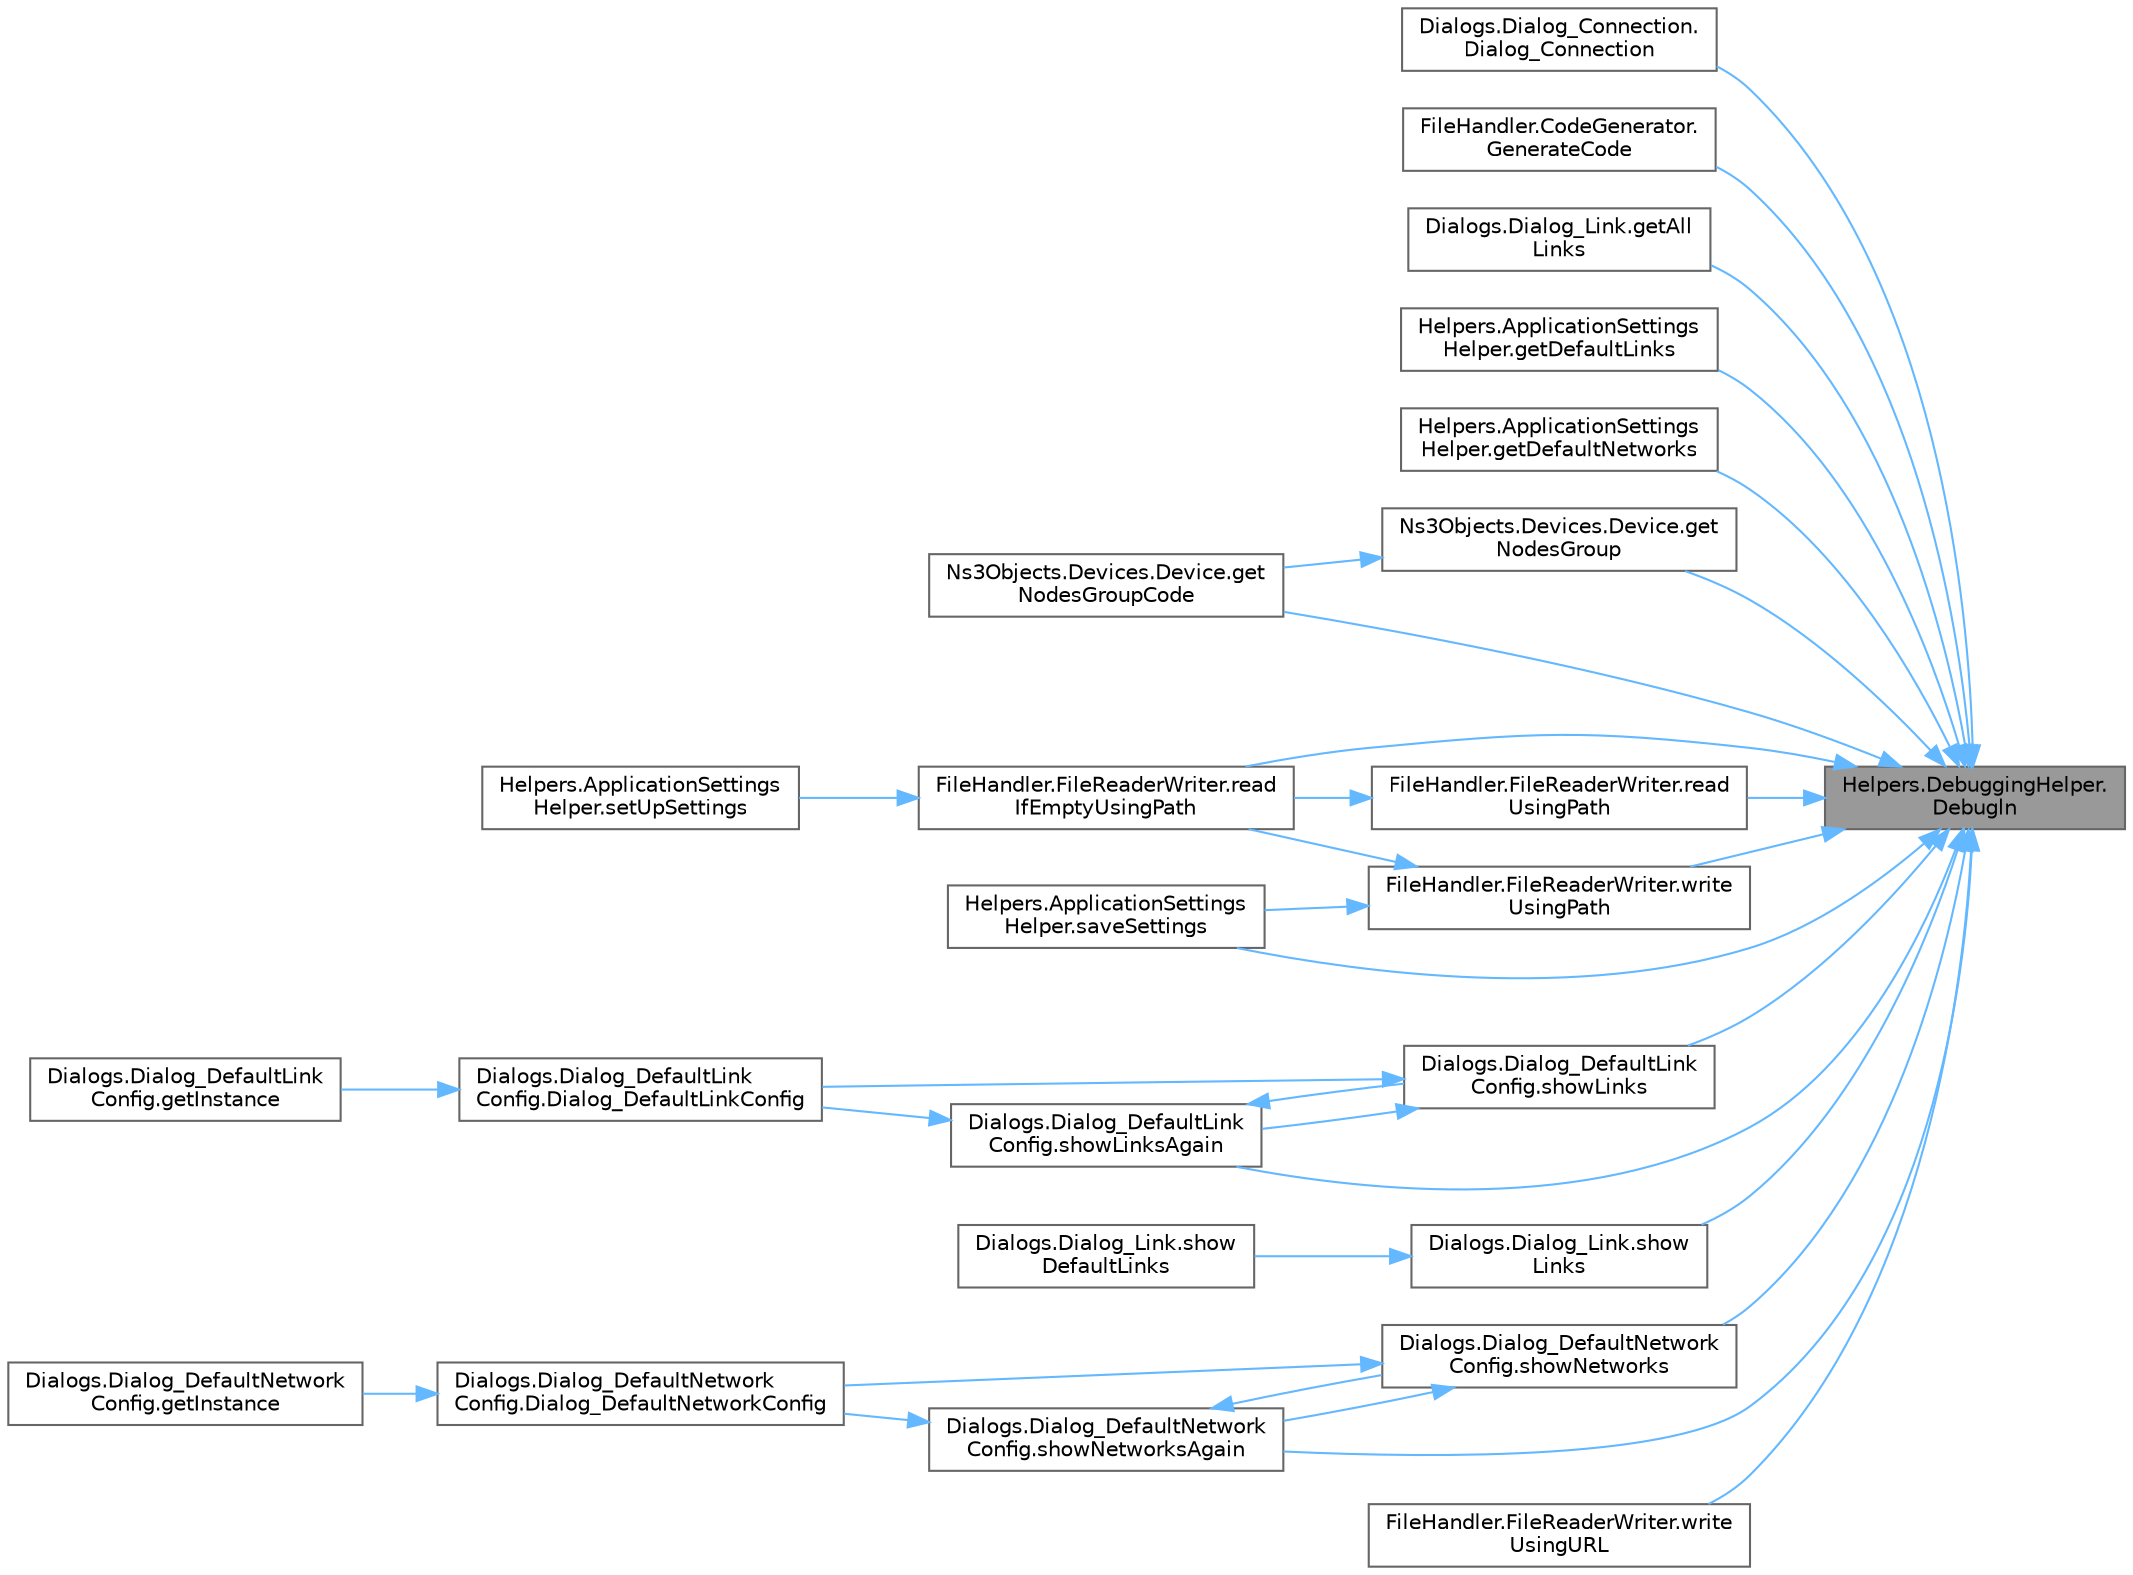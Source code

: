 digraph "Helpers.DebuggingHelper.Debugln"
{
 // LATEX_PDF_SIZE
  bgcolor="transparent";
  edge [fontname=Helvetica,fontsize=10,labelfontname=Helvetica,labelfontsize=10];
  node [fontname=Helvetica,fontsize=10,shape=box,height=0.2,width=0.4];
  rankdir="RL";
  Node1 [id="Node000001",label="Helpers.DebuggingHelper.\lDebugln",height=0.2,width=0.4,color="gray40", fillcolor="grey60", style="filled", fontcolor="black",tooltip=" "];
  Node1 -> Node2 [id="edge1_Node000001_Node000002",dir="back",color="steelblue1",style="solid",tooltip=" "];
  Node2 [id="Node000002",label="Dialogs.Dialog_Connection.\lDialog_Connection",height=0.2,width=0.4,color="grey40", fillcolor="white", style="filled",URL="$class_dialogs_1_1_dialog___connection.html#a8c9b04a74820dade24aadfa728db7855",tooltip=" "];
  Node1 -> Node3 [id="edge2_Node000001_Node000003",dir="back",color="steelblue1",style="solid",tooltip=" "];
  Node3 [id="Node000003",label="FileHandler.CodeGenerator.\lGenerateCode",height=0.2,width=0.4,color="grey40", fillcolor="white", style="filled",URL="$class_file_handler_1_1_code_generator.html#a41079435617792a627b6ec398706aea0",tooltip=" "];
  Node1 -> Node4 [id="edge3_Node000001_Node000004",dir="back",color="steelblue1",style="solid",tooltip=" "];
  Node4 [id="Node000004",label="Dialogs.Dialog_Link.getAll\lLinks",height=0.2,width=0.4,color="grey40", fillcolor="white", style="filled",URL="$class_dialogs_1_1_dialog___link.html#a31e8312a5d13667f5eaa2c412b197c15",tooltip=" "];
  Node1 -> Node5 [id="edge4_Node000001_Node000005",dir="back",color="steelblue1",style="solid",tooltip=" "];
  Node5 [id="Node000005",label="Helpers.ApplicationSettings\lHelper.getDefaultLinks",height=0.2,width=0.4,color="grey40", fillcolor="white", style="filled",URL="$class_helpers_1_1_application_settings_helper.html#a736c55635566abd2a0b58571711a1b85",tooltip=" "];
  Node1 -> Node6 [id="edge5_Node000001_Node000006",dir="back",color="steelblue1",style="solid",tooltip=" "];
  Node6 [id="Node000006",label="Helpers.ApplicationSettings\lHelper.getDefaultNetworks",height=0.2,width=0.4,color="grey40", fillcolor="white", style="filled",URL="$class_helpers_1_1_application_settings_helper.html#a2aec459f943400284998fa216c629993",tooltip=" "];
  Node1 -> Node7 [id="edge6_Node000001_Node000007",dir="back",color="steelblue1",style="solid",tooltip=" "];
  Node7 [id="Node000007",label="Ns3Objects.Devices.Device.get\lNodesGroup",height=0.2,width=0.4,color="grey40", fillcolor="white", style="filled",URL="$class_ns3_objects_1_1_devices_1_1_device.html#ad11cd6c0a48b0a53db8fca9936ebda30",tooltip=" "];
  Node7 -> Node8 [id="edge7_Node000007_Node000008",dir="back",color="steelblue1",style="solid",tooltip=" "];
  Node8 [id="Node000008",label="Ns3Objects.Devices.Device.get\lNodesGroupCode",height=0.2,width=0.4,color="grey40", fillcolor="white", style="filled",URL="$class_ns3_objects_1_1_devices_1_1_device.html#a5f8e478fa9015f6ef1e6d149c764b4b4",tooltip=" "];
  Node1 -> Node8 [id="edge8_Node000001_Node000008",dir="back",color="steelblue1",style="solid",tooltip=" "];
  Node1 -> Node9 [id="edge9_Node000001_Node000009",dir="back",color="steelblue1",style="solid",tooltip=" "];
  Node9 [id="Node000009",label="FileHandler.FileReaderWriter.read\lIfEmptyUsingPath",height=0.2,width=0.4,color="grey40", fillcolor="white", style="filled",URL="$class_file_handler_1_1_file_reader_writer.html#ad90a902a5382baf3aedb462b5012c870",tooltip=" "];
  Node9 -> Node10 [id="edge10_Node000009_Node000010",dir="back",color="steelblue1",style="solid",tooltip=" "];
  Node10 [id="Node000010",label="Helpers.ApplicationSettings\lHelper.setUpSettings",height=0.2,width=0.4,color="grey40", fillcolor="white", style="filled",URL="$class_helpers_1_1_application_settings_helper.html#a6ec4da44b439b40a435225a556c3e7de",tooltip=" "];
  Node1 -> Node11 [id="edge11_Node000001_Node000011",dir="back",color="steelblue1",style="solid",tooltip=" "];
  Node11 [id="Node000011",label="FileHandler.FileReaderWriter.read\lUsingPath",height=0.2,width=0.4,color="grey40", fillcolor="white", style="filled",URL="$class_file_handler_1_1_file_reader_writer.html#a666bad00402425600c8859afe66f9266",tooltip=" "];
  Node11 -> Node9 [id="edge12_Node000011_Node000009",dir="back",color="steelblue1",style="solid",tooltip=" "];
  Node1 -> Node12 [id="edge13_Node000001_Node000012",dir="back",color="steelblue1",style="solid",tooltip=" "];
  Node12 [id="Node000012",label="Helpers.ApplicationSettings\lHelper.saveSettings",height=0.2,width=0.4,color="grey40", fillcolor="white", style="filled",URL="$class_helpers_1_1_application_settings_helper.html#aad3e2f5464a5e3ad5de4e96f4a5af5e1",tooltip=" "];
  Node1 -> Node13 [id="edge14_Node000001_Node000013",dir="back",color="steelblue1",style="solid",tooltip=" "];
  Node13 [id="Node000013",label="Dialogs.Dialog_DefaultLink\lConfig.showLinks",height=0.2,width=0.4,color="grey40", fillcolor="white", style="filled",URL="$class_dialogs_1_1_dialog___default_link_config.html#afa196cada62edbc92744f388fe3fd074",tooltip=" "];
  Node13 -> Node14 [id="edge15_Node000013_Node000014",dir="back",color="steelblue1",style="solid",tooltip=" "];
  Node14 [id="Node000014",label="Dialogs.Dialog_DefaultLink\lConfig.Dialog_DefaultLinkConfig",height=0.2,width=0.4,color="grey40", fillcolor="white", style="filled",URL="$class_dialogs_1_1_dialog___default_link_config.html#a01d6bfb6d8c765973f018f3f0de6c5e5",tooltip=" "];
  Node14 -> Node15 [id="edge16_Node000014_Node000015",dir="back",color="steelblue1",style="solid",tooltip=" "];
  Node15 [id="Node000015",label="Dialogs.Dialog_DefaultLink\lConfig.getInstance",height=0.2,width=0.4,color="grey40", fillcolor="white", style="filled",URL="$class_dialogs_1_1_dialog___default_link_config.html#aca13eca2a360dd0d04489e809b04a000",tooltip=" "];
  Node13 -> Node16 [id="edge17_Node000013_Node000016",dir="back",color="steelblue1",style="solid",tooltip=" "];
  Node16 [id="Node000016",label="Dialogs.Dialog_DefaultLink\lConfig.showLinksAgain",height=0.2,width=0.4,color="grey40", fillcolor="white", style="filled",URL="$class_dialogs_1_1_dialog___default_link_config.html#af69b806ef60a0a0ce86673b7f558a579",tooltip=" "];
  Node16 -> Node14 [id="edge18_Node000016_Node000014",dir="back",color="steelblue1",style="solid",tooltip=" "];
  Node16 -> Node13 [id="edge19_Node000016_Node000013",dir="back",color="steelblue1",style="solid",tooltip=" "];
  Node1 -> Node17 [id="edge20_Node000001_Node000017",dir="back",color="steelblue1",style="solid",tooltip=" "];
  Node17 [id="Node000017",label="Dialogs.Dialog_Link.show\lLinks",height=0.2,width=0.4,color="grey40", fillcolor="white", style="filled",URL="$class_dialogs_1_1_dialog___link.html#ab82d1d2e2e3b47df91215f076f82d2a2",tooltip=" "];
  Node17 -> Node18 [id="edge21_Node000017_Node000018",dir="back",color="steelblue1",style="solid",tooltip=" "];
  Node18 [id="Node000018",label="Dialogs.Dialog_Link.show\lDefaultLinks",height=0.2,width=0.4,color="grey40", fillcolor="white", style="filled",URL="$class_dialogs_1_1_dialog___link.html#aa943d4e92e43334da7c85b7cec85e743",tooltip=" "];
  Node1 -> Node16 [id="edge22_Node000001_Node000016",dir="back",color="steelblue1",style="solid",tooltip=" "];
  Node1 -> Node19 [id="edge23_Node000001_Node000019",dir="back",color="steelblue1",style="solid",tooltip=" "];
  Node19 [id="Node000019",label="Dialogs.Dialog_DefaultNetwork\lConfig.showNetworks",height=0.2,width=0.4,color="grey40", fillcolor="white", style="filled",URL="$class_dialogs_1_1_dialog___default_network_config.html#af038cf1f6fe4b4406df1ec2e6f63c7e8",tooltip=" "];
  Node19 -> Node20 [id="edge24_Node000019_Node000020",dir="back",color="steelblue1",style="solid",tooltip=" "];
  Node20 [id="Node000020",label="Dialogs.Dialog_DefaultNetwork\lConfig.Dialog_DefaultNetworkConfig",height=0.2,width=0.4,color="grey40", fillcolor="white", style="filled",URL="$class_dialogs_1_1_dialog___default_network_config.html#ad59992f0cbbd2d2d91d8a45a8cd0256a",tooltip=" "];
  Node20 -> Node21 [id="edge25_Node000020_Node000021",dir="back",color="steelblue1",style="solid",tooltip=" "];
  Node21 [id="Node000021",label="Dialogs.Dialog_DefaultNetwork\lConfig.getInstance",height=0.2,width=0.4,color="grey40", fillcolor="white", style="filled",URL="$class_dialogs_1_1_dialog___default_network_config.html#a4d81a1faa65ba162f0ff892109988c35",tooltip=" "];
  Node19 -> Node22 [id="edge26_Node000019_Node000022",dir="back",color="steelblue1",style="solid",tooltip=" "];
  Node22 [id="Node000022",label="Dialogs.Dialog_DefaultNetwork\lConfig.showNetworksAgain",height=0.2,width=0.4,color="grey40", fillcolor="white", style="filled",URL="$class_dialogs_1_1_dialog___default_network_config.html#afb71a9b849d499fb957f1b93cba6ea06",tooltip=" "];
  Node22 -> Node20 [id="edge27_Node000022_Node000020",dir="back",color="steelblue1",style="solid",tooltip=" "];
  Node22 -> Node19 [id="edge28_Node000022_Node000019",dir="back",color="steelblue1",style="solid",tooltip=" "];
  Node1 -> Node22 [id="edge29_Node000001_Node000022",dir="back",color="steelblue1",style="solid",tooltip=" "];
  Node1 -> Node23 [id="edge30_Node000001_Node000023",dir="back",color="steelblue1",style="solid",tooltip=" "];
  Node23 [id="Node000023",label="FileHandler.FileReaderWriter.write\lUsingPath",height=0.2,width=0.4,color="grey40", fillcolor="white", style="filled",URL="$class_file_handler_1_1_file_reader_writer.html#a950a54620ce2588c0baa4e4bfc4e32fa",tooltip=" "];
  Node23 -> Node9 [id="edge31_Node000023_Node000009",dir="back",color="steelblue1",style="solid",tooltip=" "];
  Node23 -> Node12 [id="edge32_Node000023_Node000012",dir="back",color="steelblue1",style="solid",tooltip=" "];
  Node1 -> Node24 [id="edge33_Node000001_Node000024",dir="back",color="steelblue1",style="solid",tooltip=" "];
  Node24 [id="Node000024",label="FileHandler.FileReaderWriter.write\lUsingURL",height=0.2,width=0.4,color="grey40", fillcolor="white", style="filled",URL="$class_file_handler_1_1_file_reader_writer.html#ac88a5b061cccf2bc3f8da445d2426a8e",tooltip=" "];
}
